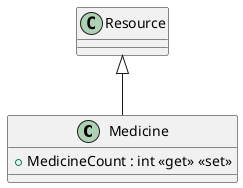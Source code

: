 @startuml
class Medicine {
    + MedicineCount : int <<get>> <<set>>
}
Resource <|-- Medicine
@enduml
